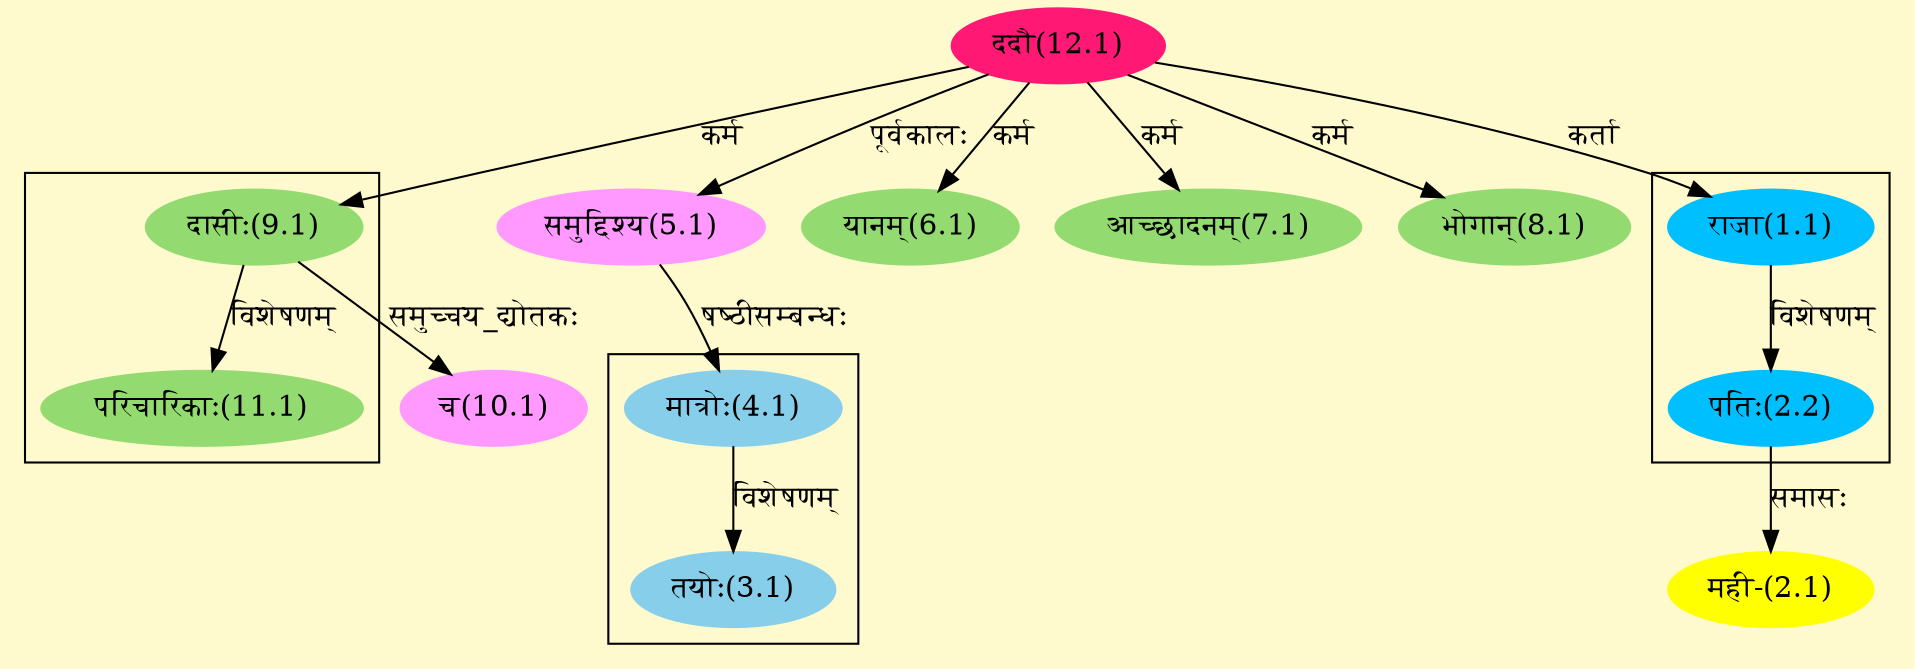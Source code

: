 digraph G{
rankdir=BT;
 compound=true;
 bgcolor="lemonchiffon1";

subgraph cluster_1{
Node2_2 [style=filled, color="#00BFFF" label = "पतिः(2.2)"]
Node1_1 [style=filled, color="#00BFFF" label = "राजा(1.1)"]

}

subgraph cluster_2{
Node3_1 [style=filled, color="#87CEEB" label = "तयोः(3.1)"]
Node4_1 [style=filled, color="#87CEEB" label = "मात्रोः(4.1)"]

}

subgraph cluster_3{
Node11_1 [style=filled, color="#93DB70" label = "परिचारिकाः(11.1)"]
Node9_1 [style=filled, color="#93DB70" label = "दासीः(9.1)"]

}
Node1_1 [style=filled, color="#00BFFF" label = "राजा(1.1)"]
Node12_1 [style=filled, color="#FF1975" label = "ददौ(12.1)"]
Node2_1 [style=filled, color="#FFFF00" label = "मही-(2.1)"]
Node2_2 [style=filled, color="#00BFFF" label = "पतिः(2.2)"]
Node4_1 [style=filled, color="#87CEEB" label = "मात्रोः(4.1)"]
Node5_1 [style=filled, color="#FF99FF" label = "समुद्दिश्य(5.1)"]
Node6_1 [style=filled, color="#93DB70" label = "यानम्(6.1)"]
Node7_1 [style=filled, color="#93DB70" label = "आच्छादनम्(7.1)"]
Node8_1 [style=filled, color="#93DB70" label = "भोगान्(8.1)"]
Node9_1 [style=filled, color="#93DB70" label = "दासीः(9.1)"]
Node10_1 [style=filled, color="#FF99FF" label = "च(10.1)"]
/* Start of Relations section */

Node1_1 -> Node12_1 [  label="कर्ता"  dir="back" ]
Node2_1 -> Node2_2 [  label="समासः"  dir="back" ]
Node2_2 -> Node1_1 [  label="विशेषणम्"  dir="back" ]
Node3_1 -> Node4_1 [  label="विशेषणम्"  dir="back" ]
Node4_1 -> Node5_1 [  label="षष्ठीसम्बन्धः"  dir="back" ]
Node5_1 -> Node12_1 [  label="पूर्वकालः"  dir="back" ]
Node6_1 -> Node12_1 [  label="कर्म"  dir="back" ]
Node7_1 -> Node12_1 [  label="कर्म"  dir="back" ]
Node8_1 -> Node12_1 [  label="कर्म"  dir="back" ]
Node9_1 -> Node12_1 [  label="कर्म"  dir="back" ]
Node10_1 -> Node9_1 [  label="समुच्चय_द्योतकः"  dir="back" ]
Node11_1 -> Node9_1 [  label="विशेषणम्"  dir="back" ]
}
